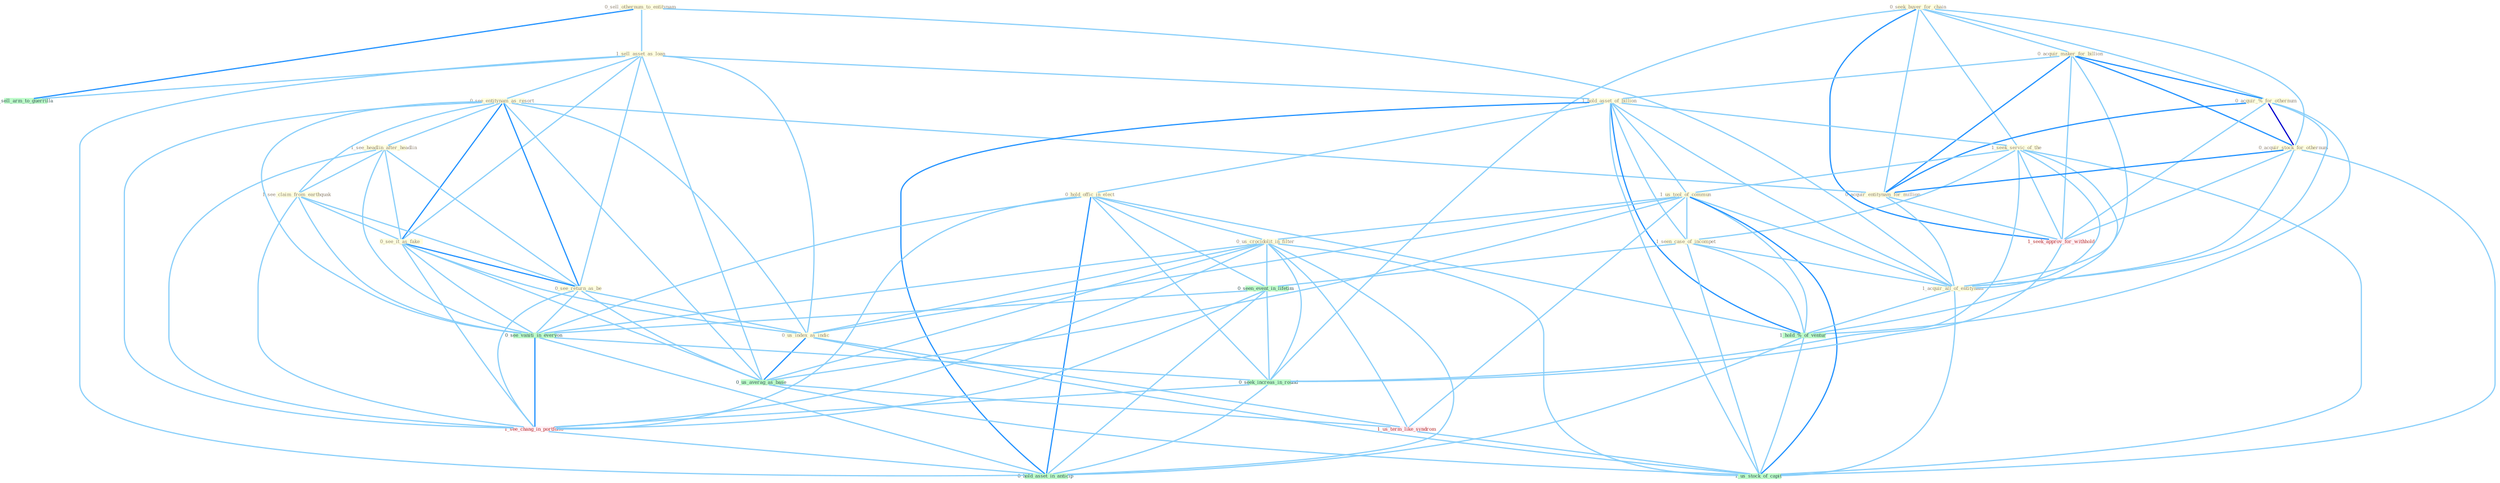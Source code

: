 Graph G{ 
    node
    [shape=polygon,style=filled,width=.5,height=.06,color="#BDFCC9",fixedsize=true,fontsize=4,
    fontcolor="#2f4f4f"];
    {node
    [color="#ffffe0", fontcolor="#8b7d6b"] "0_seek_buyer_for_chain " "0_sell_othernum_to_entitynam " "0_acquir_maker_for_billion " "1_sell_asset_as_loan " "0_acquir_%_for_othernum " "0_see_entitynam_as_resort " "1_see_headlin_after_headlin " "1_see_claim_from_earthquak " "1_hold_asset_of_billion " "1_seek_servic_of_the " "0_acquir_stock_for_othernum " "0_see_it_as_fake " "0_hold_offic_in_elect " "1_us_tool_of_commun " "0_see_return_as_be " "0_us_crocidolit_in_filter " "0_us_index_as_indic " "0_acquir_entitynam_for_million " "1_seen_case_of_incompet " "1_acquir_all_of_entitynam "}
{node [color="#fff0f5", fontcolor="#b22222"] "1_us_term_like_syndrom " "1_seek_approv_for_withhold " "1_see_chang_in_portfolio "}
edge [color="#B0E2FF"];

	"0_seek_buyer_for_chain " -- "0_acquir_maker_for_billion " [w="1", color="#87cefa" ];
	"0_seek_buyer_for_chain " -- "0_acquir_%_for_othernum " [w="1", color="#87cefa" ];
	"0_seek_buyer_for_chain " -- "1_seek_servic_of_the " [w="1", color="#87cefa" ];
	"0_seek_buyer_for_chain " -- "0_acquir_stock_for_othernum " [w="1", color="#87cefa" ];
	"0_seek_buyer_for_chain " -- "0_acquir_entitynam_for_million " [w="1", color="#87cefa" ];
	"0_seek_buyer_for_chain " -- "1_seek_approv_for_withhold " [w="2", color="#1e90ff" , len=0.8];
	"0_seek_buyer_for_chain " -- "0_seek_increas_in_round " [w="1", color="#87cefa" ];
	"0_sell_othernum_to_entitynam " -- "1_sell_asset_as_loan " [w="1", color="#87cefa" ];
	"0_sell_othernum_to_entitynam " -- "1_acquir_all_of_entitynam " [w="1", color="#87cefa" ];
	"0_sell_othernum_to_entitynam " -- "0_sell_arm_to_guerrilla " [w="2", color="#1e90ff" , len=0.8];
	"0_acquir_maker_for_billion " -- "0_acquir_%_for_othernum " [w="2", color="#1e90ff" , len=0.8];
	"0_acquir_maker_for_billion " -- "1_hold_asset_of_billion " [w="1", color="#87cefa" ];
	"0_acquir_maker_for_billion " -- "0_acquir_stock_for_othernum " [w="2", color="#1e90ff" , len=0.8];
	"0_acquir_maker_for_billion " -- "0_acquir_entitynam_for_million " [w="2", color="#1e90ff" , len=0.8];
	"0_acquir_maker_for_billion " -- "1_acquir_all_of_entitynam " [w="1", color="#87cefa" ];
	"0_acquir_maker_for_billion " -- "1_seek_approv_for_withhold " [w="1", color="#87cefa" ];
	"1_sell_asset_as_loan " -- "0_see_entitynam_as_resort " [w="1", color="#87cefa" ];
	"1_sell_asset_as_loan " -- "1_hold_asset_of_billion " [w="1", color="#87cefa" ];
	"1_sell_asset_as_loan " -- "0_see_it_as_fake " [w="1", color="#87cefa" ];
	"1_sell_asset_as_loan " -- "0_see_return_as_be " [w="1", color="#87cefa" ];
	"1_sell_asset_as_loan " -- "0_us_index_as_indic " [w="1", color="#87cefa" ];
	"1_sell_asset_as_loan " -- "0_us_averag_as_base " [w="1", color="#87cefa" ];
	"1_sell_asset_as_loan " -- "0_sell_arm_to_guerrilla " [w="1", color="#87cefa" ];
	"1_sell_asset_as_loan " -- "0_hold_asset_in_anticip " [w="1", color="#87cefa" ];
	"0_acquir_%_for_othernum " -- "0_acquir_stock_for_othernum " [w="3", color="#0000cd" , len=0.6];
	"0_acquir_%_for_othernum " -- "0_acquir_entitynam_for_million " [w="2", color="#1e90ff" , len=0.8];
	"0_acquir_%_for_othernum " -- "1_acquir_all_of_entitynam " [w="1", color="#87cefa" ];
	"0_acquir_%_for_othernum " -- "1_seek_approv_for_withhold " [w="1", color="#87cefa" ];
	"0_acquir_%_for_othernum " -- "1_hold_%_of_ventur " [w="1", color="#87cefa" ];
	"0_see_entitynam_as_resort " -- "1_see_headlin_after_headlin " [w="1", color="#87cefa" ];
	"0_see_entitynam_as_resort " -- "1_see_claim_from_earthquak " [w="1", color="#87cefa" ];
	"0_see_entitynam_as_resort " -- "0_see_it_as_fake " [w="2", color="#1e90ff" , len=0.8];
	"0_see_entitynam_as_resort " -- "0_see_return_as_be " [w="2", color="#1e90ff" , len=0.8];
	"0_see_entitynam_as_resort " -- "0_us_index_as_indic " [w="1", color="#87cefa" ];
	"0_see_entitynam_as_resort " -- "0_acquir_entitynam_for_million " [w="1", color="#87cefa" ];
	"0_see_entitynam_as_resort " -- "0_us_averag_as_base " [w="1", color="#87cefa" ];
	"0_see_entitynam_as_resort " -- "0_see_vaniti_in_everyon " [w="1", color="#87cefa" ];
	"0_see_entitynam_as_resort " -- "1_see_chang_in_portfolio " [w="1", color="#87cefa" ];
	"1_see_headlin_after_headlin " -- "1_see_claim_from_earthquak " [w="1", color="#87cefa" ];
	"1_see_headlin_after_headlin " -- "0_see_it_as_fake " [w="1", color="#87cefa" ];
	"1_see_headlin_after_headlin " -- "0_see_return_as_be " [w="1", color="#87cefa" ];
	"1_see_headlin_after_headlin " -- "0_see_vaniti_in_everyon " [w="1", color="#87cefa" ];
	"1_see_headlin_after_headlin " -- "1_see_chang_in_portfolio " [w="1", color="#87cefa" ];
	"1_see_claim_from_earthquak " -- "0_see_it_as_fake " [w="1", color="#87cefa" ];
	"1_see_claim_from_earthquak " -- "0_see_return_as_be " [w="1", color="#87cefa" ];
	"1_see_claim_from_earthquak " -- "0_see_vaniti_in_everyon " [w="1", color="#87cefa" ];
	"1_see_claim_from_earthquak " -- "1_see_chang_in_portfolio " [w="1", color="#87cefa" ];
	"1_hold_asset_of_billion " -- "1_seek_servic_of_the " [w="1", color="#87cefa" ];
	"1_hold_asset_of_billion " -- "0_hold_offic_in_elect " [w="1", color="#87cefa" ];
	"1_hold_asset_of_billion " -- "1_us_tool_of_commun " [w="1", color="#87cefa" ];
	"1_hold_asset_of_billion " -- "1_seen_case_of_incompet " [w="1", color="#87cefa" ];
	"1_hold_asset_of_billion " -- "1_acquir_all_of_entitynam " [w="1", color="#87cefa" ];
	"1_hold_asset_of_billion " -- "1_hold_%_of_ventur " [w="2", color="#1e90ff" , len=0.8];
	"1_hold_asset_of_billion " -- "1_us_stock_of_capit " [w="1", color="#87cefa" ];
	"1_hold_asset_of_billion " -- "0_hold_asset_in_anticip " [w="2", color="#1e90ff" , len=0.8];
	"1_seek_servic_of_the " -- "1_us_tool_of_commun " [w="1", color="#87cefa" ];
	"1_seek_servic_of_the " -- "1_seen_case_of_incompet " [w="1", color="#87cefa" ];
	"1_seek_servic_of_the " -- "1_acquir_all_of_entitynam " [w="1", color="#87cefa" ];
	"1_seek_servic_of_the " -- "1_seek_approv_for_withhold " [w="1", color="#87cefa" ];
	"1_seek_servic_of_the " -- "1_hold_%_of_ventur " [w="1", color="#87cefa" ];
	"1_seek_servic_of_the " -- "0_seek_increas_in_round " [w="1", color="#87cefa" ];
	"1_seek_servic_of_the " -- "1_us_stock_of_capit " [w="1", color="#87cefa" ];
	"0_acquir_stock_for_othernum " -- "0_acquir_entitynam_for_million " [w="2", color="#1e90ff" , len=0.8];
	"0_acquir_stock_for_othernum " -- "1_acquir_all_of_entitynam " [w="1", color="#87cefa" ];
	"0_acquir_stock_for_othernum " -- "1_seek_approv_for_withhold " [w="1", color="#87cefa" ];
	"0_acquir_stock_for_othernum " -- "1_us_stock_of_capit " [w="1", color="#87cefa" ];
	"0_see_it_as_fake " -- "0_see_return_as_be " [w="2", color="#1e90ff" , len=0.8];
	"0_see_it_as_fake " -- "0_us_index_as_indic " [w="1", color="#87cefa" ];
	"0_see_it_as_fake " -- "0_us_averag_as_base " [w="1", color="#87cefa" ];
	"0_see_it_as_fake " -- "0_see_vaniti_in_everyon " [w="1", color="#87cefa" ];
	"0_see_it_as_fake " -- "1_see_chang_in_portfolio " [w="1", color="#87cefa" ];
	"0_hold_offic_in_elect " -- "0_us_crocidolit_in_filter " [w="1", color="#87cefa" ];
	"0_hold_offic_in_elect " -- "0_seen_event_in_lifetim " [w="1", color="#87cefa" ];
	"0_hold_offic_in_elect " -- "1_hold_%_of_ventur " [w="1", color="#87cefa" ];
	"0_hold_offic_in_elect " -- "0_see_vaniti_in_everyon " [w="1", color="#87cefa" ];
	"0_hold_offic_in_elect " -- "0_seek_increas_in_round " [w="1", color="#87cefa" ];
	"0_hold_offic_in_elect " -- "1_see_chang_in_portfolio " [w="1", color="#87cefa" ];
	"0_hold_offic_in_elect " -- "0_hold_asset_in_anticip " [w="2", color="#1e90ff" , len=0.8];
	"1_us_tool_of_commun " -- "0_us_crocidolit_in_filter " [w="1", color="#87cefa" ];
	"1_us_tool_of_commun " -- "0_us_index_as_indic " [w="1", color="#87cefa" ];
	"1_us_tool_of_commun " -- "1_seen_case_of_incompet " [w="1", color="#87cefa" ];
	"1_us_tool_of_commun " -- "1_acquir_all_of_entitynam " [w="1", color="#87cefa" ];
	"1_us_tool_of_commun " -- "0_us_averag_as_base " [w="1", color="#87cefa" ];
	"1_us_tool_of_commun " -- "1_us_term_like_syndrom " [w="1", color="#87cefa" ];
	"1_us_tool_of_commun " -- "1_hold_%_of_ventur " [w="1", color="#87cefa" ];
	"1_us_tool_of_commun " -- "1_us_stock_of_capit " [w="2", color="#1e90ff" , len=0.8];
	"0_see_return_as_be " -- "0_us_index_as_indic " [w="1", color="#87cefa" ];
	"0_see_return_as_be " -- "0_us_averag_as_base " [w="1", color="#87cefa" ];
	"0_see_return_as_be " -- "0_see_vaniti_in_everyon " [w="1", color="#87cefa" ];
	"0_see_return_as_be " -- "1_see_chang_in_portfolio " [w="1", color="#87cefa" ];
	"0_us_crocidolit_in_filter " -- "0_us_index_as_indic " [w="1", color="#87cefa" ];
	"0_us_crocidolit_in_filter " -- "0_seen_event_in_lifetim " [w="1", color="#87cefa" ];
	"0_us_crocidolit_in_filter " -- "0_us_averag_as_base " [w="1", color="#87cefa" ];
	"0_us_crocidolit_in_filter " -- "1_us_term_like_syndrom " [w="1", color="#87cefa" ];
	"0_us_crocidolit_in_filter " -- "0_see_vaniti_in_everyon " [w="1", color="#87cefa" ];
	"0_us_crocidolit_in_filter " -- "0_seek_increas_in_round " [w="1", color="#87cefa" ];
	"0_us_crocidolit_in_filter " -- "1_us_stock_of_capit " [w="1", color="#87cefa" ];
	"0_us_crocidolit_in_filter " -- "1_see_chang_in_portfolio " [w="1", color="#87cefa" ];
	"0_us_crocidolit_in_filter " -- "0_hold_asset_in_anticip " [w="1", color="#87cefa" ];
	"0_us_index_as_indic " -- "0_us_averag_as_base " [w="2", color="#1e90ff" , len=0.8];
	"0_us_index_as_indic " -- "1_us_term_like_syndrom " [w="1", color="#87cefa" ];
	"0_us_index_as_indic " -- "1_us_stock_of_capit " [w="1", color="#87cefa" ];
	"0_acquir_entitynam_for_million " -- "1_acquir_all_of_entitynam " [w="1", color="#87cefa" ];
	"0_acquir_entitynam_for_million " -- "1_seek_approv_for_withhold " [w="1", color="#87cefa" ];
	"1_seen_case_of_incompet " -- "1_acquir_all_of_entitynam " [w="1", color="#87cefa" ];
	"1_seen_case_of_incompet " -- "0_seen_event_in_lifetim " [w="1", color="#87cefa" ];
	"1_seen_case_of_incompet " -- "1_hold_%_of_ventur " [w="1", color="#87cefa" ];
	"1_seen_case_of_incompet " -- "1_us_stock_of_capit " [w="1", color="#87cefa" ];
	"1_acquir_all_of_entitynam " -- "1_hold_%_of_ventur " [w="1", color="#87cefa" ];
	"1_acquir_all_of_entitynam " -- "1_us_stock_of_capit " [w="1", color="#87cefa" ];
	"0_seen_event_in_lifetim " -- "0_see_vaniti_in_everyon " [w="1", color="#87cefa" ];
	"0_seen_event_in_lifetim " -- "0_seek_increas_in_round " [w="1", color="#87cefa" ];
	"0_seen_event_in_lifetim " -- "1_see_chang_in_portfolio " [w="1", color="#87cefa" ];
	"0_seen_event_in_lifetim " -- "0_hold_asset_in_anticip " [w="1", color="#87cefa" ];
	"0_us_averag_as_base " -- "1_us_term_like_syndrom " [w="1", color="#87cefa" ];
	"0_us_averag_as_base " -- "1_us_stock_of_capit " [w="1", color="#87cefa" ];
	"1_us_term_like_syndrom " -- "1_us_stock_of_capit " [w="1", color="#87cefa" ];
	"1_seek_approv_for_withhold " -- "0_seek_increas_in_round " [w="1", color="#87cefa" ];
	"1_hold_%_of_ventur " -- "1_us_stock_of_capit " [w="1", color="#87cefa" ];
	"1_hold_%_of_ventur " -- "0_hold_asset_in_anticip " [w="1", color="#87cefa" ];
	"0_see_vaniti_in_everyon " -- "0_seek_increas_in_round " [w="1", color="#87cefa" ];
	"0_see_vaniti_in_everyon " -- "1_see_chang_in_portfolio " [w="2", color="#1e90ff" , len=0.8];
	"0_see_vaniti_in_everyon " -- "0_hold_asset_in_anticip " [w="1", color="#87cefa" ];
	"0_seek_increas_in_round " -- "1_see_chang_in_portfolio " [w="1", color="#87cefa" ];
	"0_seek_increas_in_round " -- "0_hold_asset_in_anticip " [w="1", color="#87cefa" ];
	"1_see_chang_in_portfolio " -- "0_hold_asset_in_anticip " [w="1", color="#87cefa" ];
}